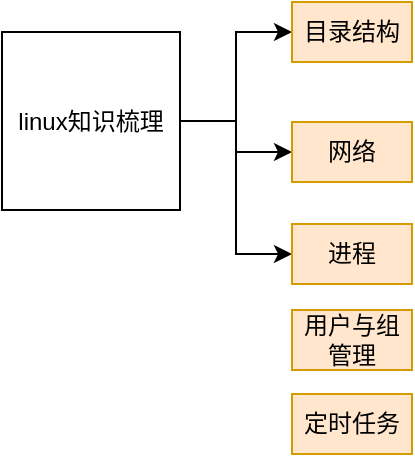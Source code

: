 <mxfile version="24.8.6">
  <diagram name="第 1 页" id="q6HiDoMOUTd5LAEGEgPX">
    <mxGraphModel dx="841" dy="608" grid="0" gridSize="10" guides="1" tooltips="1" connect="1" arrows="1" fold="1" page="0" pageScale="1" pageWidth="827" pageHeight="1169" math="0" shadow="0">
      <root>
        <mxCell id="0" />
        <mxCell id="1" parent="0" />
        <mxCell id="VQppUx2D1PjsJDlK34uk-10" value="" style="edgeStyle=orthogonalEdgeStyle;rounded=0;orthogonalLoop=1;jettySize=auto;html=1;" parent="1" source="VQppUx2D1PjsJDlK34uk-1" target="VQppUx2D1PjsJDlK34uk-9" edge="1">
          <mxGeometry relative="1" as="geometry" />
        </mxCell>
        <mxCell id="VQppUx2D1PjsJDlK34uk-28" style="edgeStyle=orthogonalEdgeStyle;rounded=0;orthogonalLoop=1;jettySize=auto;html=1;" parent="1" source="VQppUx2D1PjsJDlK34uk-1" target="VQppUx2D1PjsJDlK34uk-11" edge="1">
          <mxGeometry relative="1" as="geometry" />
        </mxCell>
        <mxCell id="VQppUx2D1PjsJDlK34uk-29" style="edgeStyle=orthogonalEdgeStyle;rounded=0;orthogonalLoop=1;jettySize=auto;html=1;entryX=0;entryY=0.5;entryDx=0;entryDy=0;" parent="1" source="VQppUx2D1PjsJDlK34uk-1" target="VQppUx2D1PjsJDlK34uk-17" edge="1">
          <mxGeometry relative="1" as="geometry" />
        </mxCell>
        <mxCell id="VQppUx2D1PjsJDlK34uk-1" value="linux知识梳理" style="whiteSpace=wrap;html=1;aspect=fixed;" parent="1" vertex="1">
          <mxGeometry x="-94" y="201" width="89" height="89" as="geometry" />
        </mxCell>
        <mxCell id="VQppUx2D1PjsJDlK34uk-9" value="目录结构" style="text;html=1;align=center;verticalAlign=middle;whiteSpace=wrap;rounded=0;fillColor=#ffe6cc;strokeColor=#d79b00;" parent="1" vertex="1">
          <mxGeometry x="51" y="186" width="60" height="30" as="geometry" />
        </mxCell>
        <mxCell id="VQppUx2D1PjsJDlK34uk-11" value="网络" style="text;html=1;align=center;verticalAlign=middle;whiteSpace=wrap;rounded=0;fillColor=#ffe6cc;strokeColor=#d79b00;" parent="1" vertex="1">
          <mxGeometry x="51" y="246" width="60" height="30" as="geometry" />
        </mxCell>
        <mxCell id="VQppUx2D1PjsJDlK34uk-17" value="进程" style="text;html=1;align=center;verticalAlign=middle;whiteSpace=wrap;rounded=0;fillColor=#ffe6cc;strokeColor=#d79b00;" parent="1" vertex="1">
          <mxGeometry x="51" y="297" width="60" height="30" as="geometry" />
        </mxCell>
        <mxCell id="9HyWljI0tX69tsqAslQo-4" value="用户与组管理" style="text;html=1;align=center;verticalAlign=middle;whiteSpace=wrap;rounded=0;fillColor=#ffe6cc;strokeColor=#d79b00;" vertex="1" parent="1">
          <mxGeometry x="51" y="340" width="60" height="30" as="geometry" />
        </mxCell>
        <mxCell id="9HyWljI0tX69tsqAslQo-5" value="定时任务" style="text;html=1;align=center;verticalAlign=middle;whiteSpace=wrap;rounded=0;fillColor=#ffe6cc;strokeColor=#d79b00;" vertex="1" parent="1">
          <mxGeometry x="51" y="382" width="60" height="30" as="geometry" />
        </mxCell>
      </root>
    </mxGraphModel>
  </diagram>
</mxfile>

